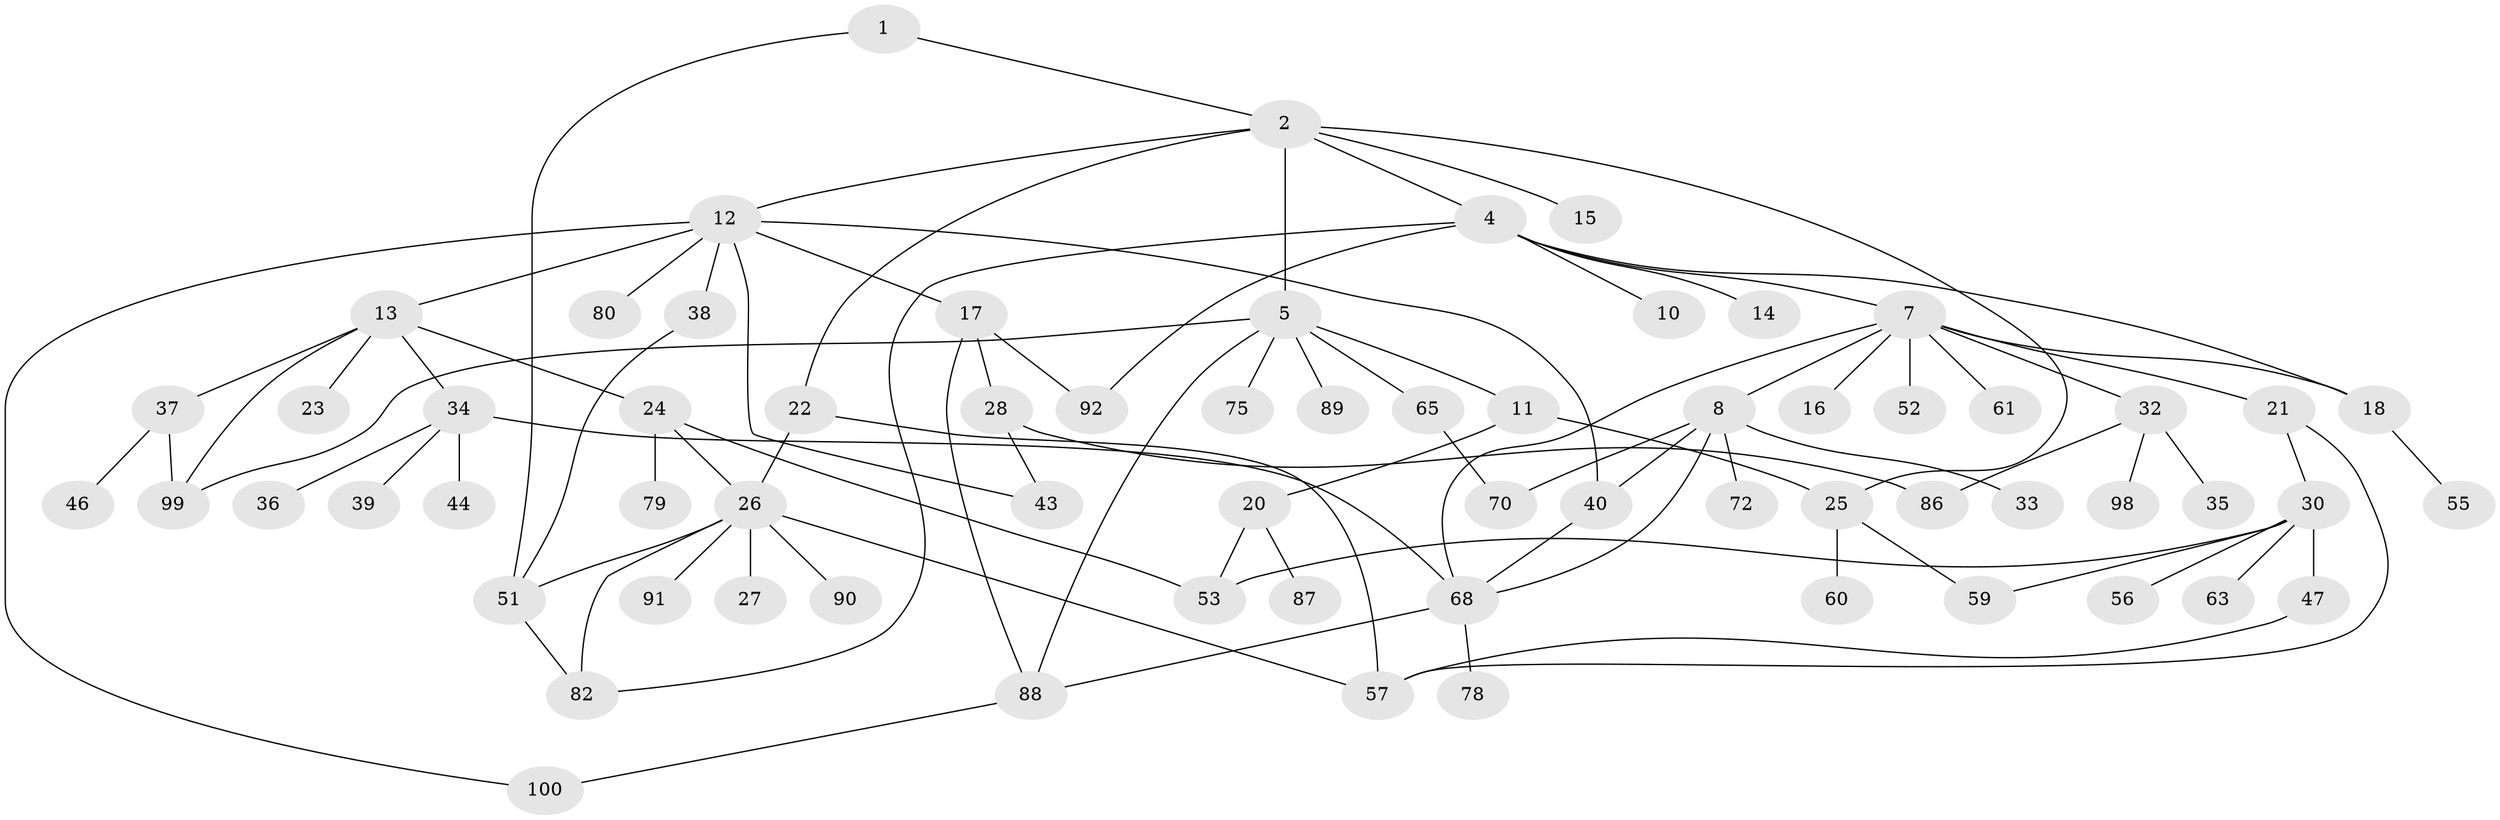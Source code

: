 // original degree distribution, {3: 0.17, 6: 0.05, 4: 0.11, 8: 0.02, 5: 0.03, 1: 0.35, 7: 0.01, 2: 0.26}
// Generated by graph-tools (version 1.1) at 2025/54/02/21/25 11:54:43]
// undirected, 67 vertices, 92 edges
graph export_dot {
graph [start="1"]
  node [color=gray90,style=filled];
  1 [super="+42"];
  2 [super="+3"];
  4 [super="+6"];
  5 [super="+97"];
  7 [super="+9"];
  8 [super="+62"];
  10;
  11 [super="+48"];
  12 [super="+19"];
  13 [super="+31"];
  14 [super="+41"];
  15;
  16;
  17 [super="+29"];
  18;
  20 [super="+58"];
  21 [super="+74"];
  22;
  23 [super="+49"];
  24;
  25 [super="+66"];
  26 [super="+54"];
  27;
  28 [super="+50"];
  30 [super="+45"];
  32 [super="+84"];
  33 [super="+85"];
  34 [super="+73"];
  35;
  36;
  37 [super="+69"];
  38 [super="+67"];
  39;
  40 [super="+76"];
  43;
  44 [super="+64"];
  46;
  47;
  51 [super="+83"];
  52 [super="+81"];
  53;
  55;
  56;
  57 [super="+93"];
  59 [super="+96"];
  60;
  61;
  63;
  65;
  68 [super="+71"];
  70 [super="+95"];
  72;
  75 [super="+77"];
  78;
  79 [super="+94"];
  80;
  82;
  86;
  87;
  88;
  89;
  90;
  91;
  92;
  98;
  99;
  100;
  1 -- 2;
  1 -- 51;
  2 -- 5;
  2 -- 12;
  2 -- 22;
  2 -- 25;
  2 -- 4;
  2 -- 15;
  4 -- 7;
  4 -- 10;
  4 -- 18;
  4 -- 82;
  4 -- 92;
  4 -- 14;
  5 -- 11;
  5 -- 65;
  5 -- 75;
  5 -- 89;
  5 -- 88;
  5 -- 99;
  7 -- 8;
  7 -- 16;
  7 -- 21;
  7 -- 61;
  7 -- 68;
  7 -- 18;
  7 -- 32;
  7 -- 52;
  8 -- 33;
  8 -- 68;
  8 -- 40;
  8 -- 72;
  8 -- 70;
  11 -- 20;
  11 -- 25;
  12 -- 13;
  12 -- 17;
  12 -- 38;
  12 -- 80;
  12 -- 100;
  12 -- 40;
  12 -- 43;
  13 -- 23;
  13 -- 24;
  13 -- 37;
  13 -- 99;
  13 -- 34;
  17 -- 28;
  17 -- 88;
  17 -- 92;
  18 -- 55;
  20 -- 87;
  20 -- 53;
  21 -- 30;
  21 -- 57;
  22 -- 26;
  22 -- 57;
  24 -- 53;
  24 -- 79;
  24 -- 26;
  25 -- 60;
  25 -- 59;
  26 -- 27;
  26 -- 82;
  26 -- 91;
  26 -- 51;
  26 -- 57;
  26 -- 90;
  28 -- 43;
  28 -- 86;
  30 -- 59;
  30 -- 63;
  30 -- 53;
  30 -- 56;
  30 -- 47;
  32 -- 35;
  32 -- 98;
  32 -- 86;
  34 -- 36;
  34 -- 39;
  34 -- 44;
  34 -- 68;
  37 -- 46;
  37 -- 99;
  38 -- 51;
  40 -- 68;
  47 -- 57;
  51 -- 82;
  65 -- 70;
  68 -- 78;
  68 -- 88;
  88 -- 100;
}
